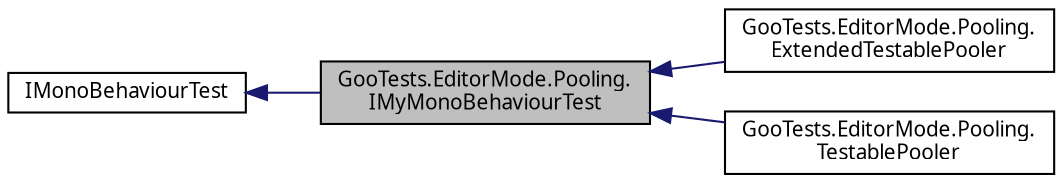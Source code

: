 digraph "GooTests.EditorMode.Pooling.IMyMonoBehaviourTest"
{
 // LATEX_PDF_SIZE
  edge [fontname="Calibrii",fontsize="10",labelfontname="Calibrii",labelfontsize="10"];
  node [fontname="Calibrii",fontsize="10",shape=record];
  rankdir="LR";
  Node1 [label="GooTests.EditorMode.Pooling.\lIMyMonoBehaviourTest",height=0.2,width=0.4,color="black", fillcolor="grey75", style="filled", fontcolor="black",tooltip=" "];
  Node2 -> Node1 [dir="back",color="midnightblue",fontsize="10",style="solid",fontname="Calibrii"];
  Node2 [label="IMonoBehaviourTest",height=0.2,width=0.4,color="black", fillcolor="white", style="filled",tooltip=" "];
  Node1 -> Node3 [dir="back",color="midnightblue",fontsize="10",style="solid",fontname="Calibrii"];
  Node3 [label="GooTests.EditorMode.Pooling.\lExtendedTestablePooler",height=0.2,width=0.4,color="black", fillcolor="white", style="filled",URL="$d9/d0b/classGooTests_1_1EditorMode_1_1Pooling_1_1ExtendedTestablePooler.html",tooltip=" "];
  Node1 -> Node4 [dir="back",color="midnightblue",fontsize="10",style="solid",fontname="Calibrii"];
  Node4 [label="GooTests.EditorMode.Pooling.\lTestablePooler",height=0.2,width=0.4,color="black", fillcolor="white", style="filled",URL="$d3/da0/classGooTests_1_1EditorMode_1_1Pooling_1_1TestablePooler.html",tooltip=" "];
}
